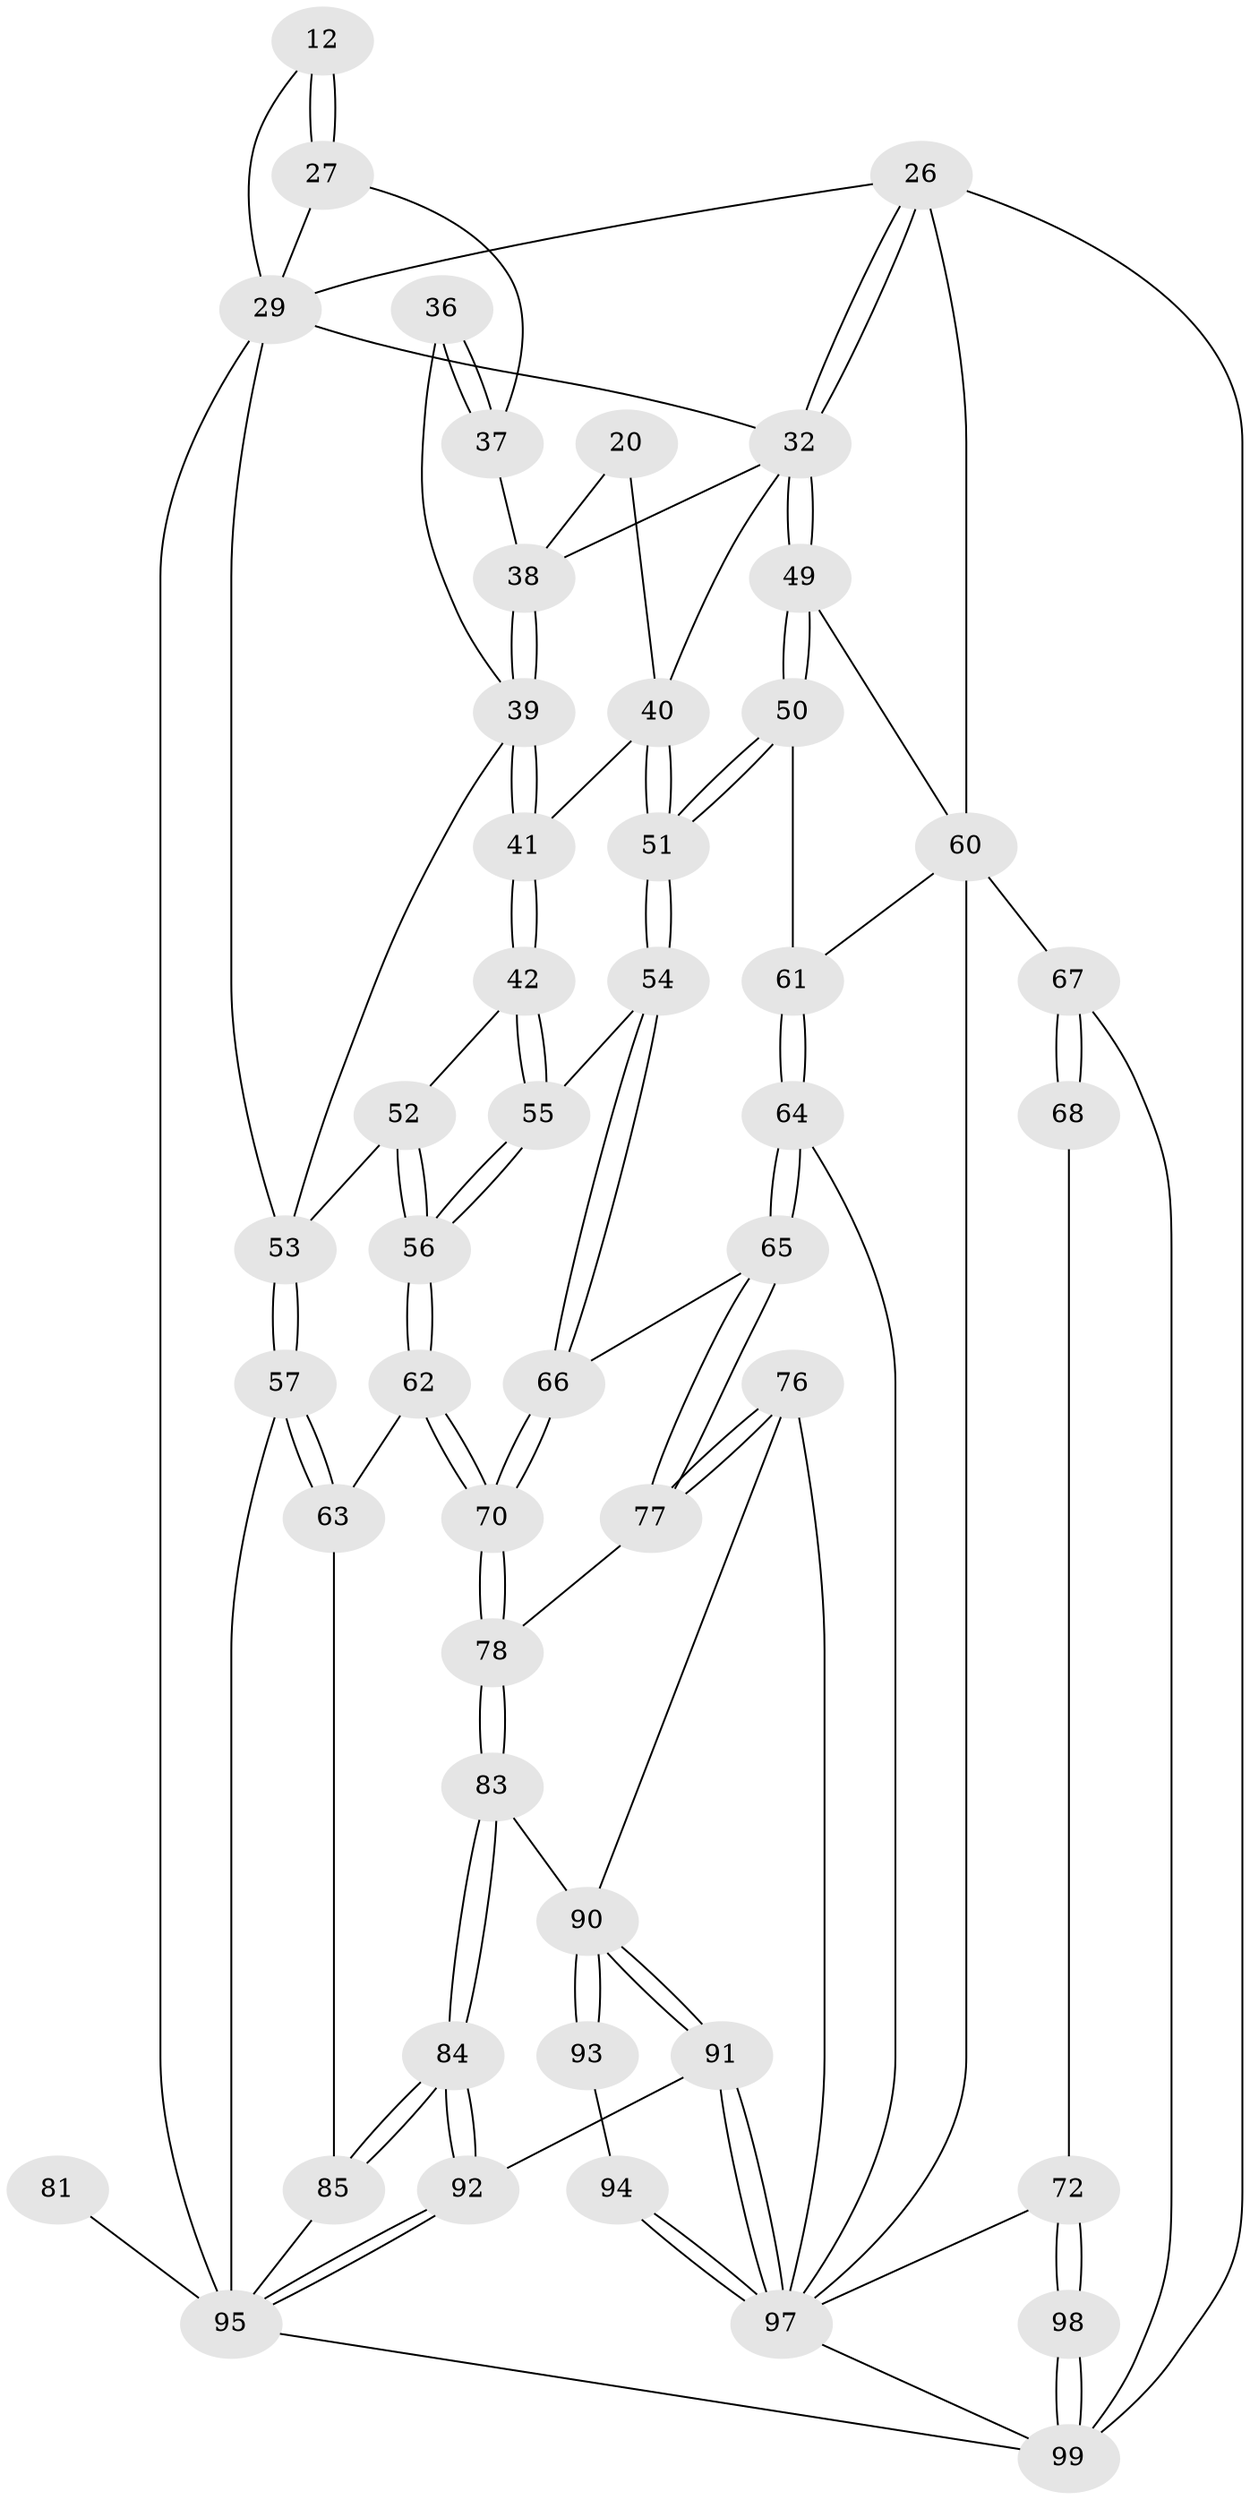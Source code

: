 // original degree distribution, {3: 0.020202020202020204, 6: 0.2222222222222222, 5: 0.5050505050505051, 4: 0.25252525252525254}
// Generated by graph-tools (version 1.1) at 2025/02/03/09/25 05:02:19]
// undirected, 49 vertices, 117 edges
graph export_dot {
graph [start="1"]
  node [color=gray90,style=filled];
  12 [pos="+0.1270174668183124+0.07748950826758792"];
  20 [pos="+0.5282148438678017+0.23405190332648673"];
  26 [pos="+0.7049143228151261+0.21142892660712734",super="+7"];
  27 [pos="+0.15352996562580423+0.14513807975542262",super="+17+11"];
  29 [pos="+0+0.26378889220643575",super="+28+10"];
  32 [pos="+0.6056113878097571+0.27397122884829433",super="+30+19"];
  36 [pos="+0.33857613033327105+0.20733599663939123"];
  37 [pos="+0.42489160902831513+0.20716889616522088",super="+15+16"];
  38 [pos="+0.46280291959862807+0.2103811433306446",super="+21"];
  39 [pos="+0.4154187195408706+0.25898325655440085",super="+35"];
  40 [pos="+0.5119555878145898+0.304845628722081",super="+31"];
  41 [pos="+0.45295755045716035+0.3412452041756053"];
  42 [pos="+0.45140551636444143+0.34338942243109793"];
  49 [pos="+0.635542782865902+0.35612400538951405"];
  50 [pos="+0.5901445388582182+0.4518937883727543"];
  51 [pos="+0.5708083561583013+0.46001980938528203"];
  52 [pos="+0.2898925362293358+0.3880379950272625",super="+43"];
  53 [pos="+0.16893180087820509+0.3308512153571422",super="+34"];
  54 [pos="+0.5554448612076722+0.4691852071985573"];
  55 [pos="+0.4523160082609151+0.36811270546183206"];
  56 [pos="+0.3722135569175063+0.49857643560785014"];
  57 [pos="+0.13399725228618678+0.49592174302757513"];
  60 [pos="+0.7197152232234976+0.49474469600183574",super="+47+48+23"];
  61 [pos="+0.6278267596494864+0.4727896655412981"];
  62 [pos="+0.379681868123528+0.5520136619462666"];
  63 [pos="+0.30852594857675714+0.5805883742992977"];
  64 [pos="+0.6404247617017587+0.572773348293044"];
  65 [pos="+0.6137696120695724+0.5998344925496741"];
  66 [pos="+0.5051225322905287+0.552787219705698"];
  67 [pos="+1+0.6375699871229331",super="+45+44+46"];
  68 [pos="+1+0.6413336181913598"];
  70 [pos="+0.4445083269617356+0.5827419463891111"];
  72 [pos="+0.8474702133780422+0.7361477479341016"];
  76 [pos="+0.6894169721050918+0.7373652179089183"];
  77 [pos="+0.6785832926514854+0.7305782453092105"];
  78 [pos="+0.46852613833253604+0.710620714217943"];
  81 [pos="+0.1195870367114164+0.7293094779137385"];
  83 [pos="+0.44380667055781287+0.7602049860397869"];
  84 [pos="+0.28600708833347277+0.7957053988786659"];
  85 [pos="+0.25064884505248325+0.7763112509860076",super="+79"];
  90 [pos="+0.426592502729859+1",super="+89+88"];
  91 [pos="+0.40161636310188514+1"];
  92 [pos="+0.387332948881236+1"];
  93 [pos="+0.5722090281194523+0.9073593014930394"];
  94 [pos="+0.6727400394279113+0.9132051382738497"];
  95 [pos="+0+1",super="+86+87+82"];
  97 [pos="+0.7473518496129707+1",super="+96+74+75"];
  98 [pos="+0.9055096972063966+0.9679540308720015"];
  99 [pos="+0.788895160110452+1",super="+69"];
  12 -- 27 [weight=2];
  12 -- 27;
  12 -- 29;
  20 -- 38 [weight=2];
  20 -- 40;
  26 -- 32 [weight=2];
  26 -- 32;
  26 -- 60 [weight=3];
  26 -- 99;
  26 -- 29;
  27 -- 37;
  27 -- 29 [weight=2];
  29 -- 95 [weight=2];
  29 -- 32;
  29 -- 53;
  32 -- 49;
  32 -- 49;
  32 -- 38 [weight=2];
  32 -- 40;
  36 -- 37 [weight=2];
  36 -- 37;
  36 -- 39;
  37 -- 38 [weight=2];
  38 -- 39;
  38 -- 39;
  39 -- 41;
  39 -- 41;
  39 -- 53;
  40 -- 41;
  40 -- 51;
  40 -- 51;
  41 -- 42;
  41 -- 42;
  42 -- 55;
  42 -- 55;
  42 -- 52;
  49 -- 50;
  49 -- 50;
  49 -- 60;
  50 -- 51;
  50 -- 51;
  50 -- 61;
  51 -- 54;
  51 -- 54;
  52 -- 53 [weight=2];
  52 -- 56;
  52 -- 56;
  53 -- 57;
  53 -- 57;
  54 -- 55;
  54 -- 66;
  54 -- 66;
  55 -- 56;
  55 -- 56;
  56 -- 62;
  56 -- 62;
  57 -- 63;
  57 -- 63;
  57 -- 95;
  60 -- 61;
  60 -- 67 [weight=3];
  60 -- 97;
  61 -- 64;
  61 -- 64;
  62 -- 63;
  62 -- 70;
  62 -- 70;
  63 -- 85;
  64 -- 65;
  64 -- 65;
  64 -- 97;
  65 -- 66;
  65 -- 77;
  65 -- 77;
  66 -- 70;
  66 -- 70;
  67 -- 68 [weight=2];
  67 -- 68;
  67 -- 99;
  68 -- 72;
  70 -- 78;
  70 -- 78;
  72 -- 98;
  72 -- 98;
  72 -- 97;
  76 -- 77;
  76 -- 77;
  76 -- 90;
  76 -- 97;
  77 -- 78;
  78 -- 83;
  78 -- 83;
  81 -- 95 [weight=3];
  83 -- 84;
  83 -- 84;
  83 -- 90;
  84 -- 85;
  84 -- 85;
  84 -- 92;
  84 -- 92;
  85 -- 95 [weight=2];
  90 -- 91;
  90 -- 91;
  90 -- 93 [weight=2];
  90 -- 93;
  91 -- 92;
  91 -- 97;
  91 -- 97;
  92 -- 95;
  92 -- 95;
  93 -- 94;
  94 -- 97 [weight=2];
  94 -- 97;
  95 -- 99;
  97 -- 99;
  98 -- 99 [weight=2];
  98 -- 99;
}
